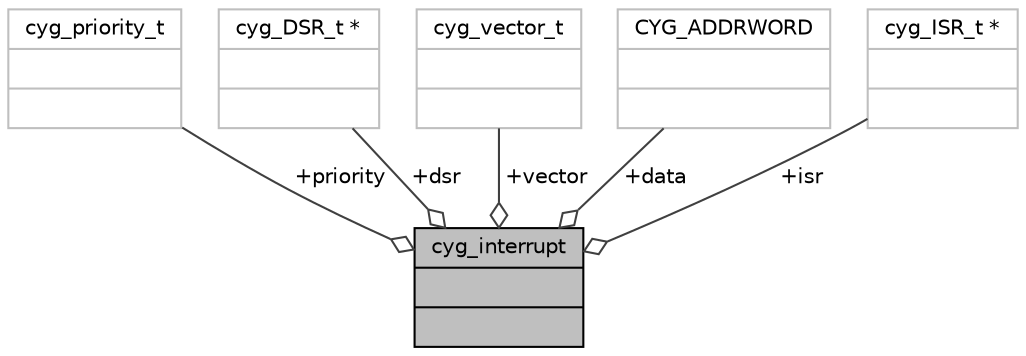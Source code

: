 digraph "cyg_interrupt"
{
  edge [fontname="Helvetica",fontsize="10",labelfontname="Helvetica",labelfontsize="10"];
  node [fontname="Helvetica",fontsize="10",shape=record];
  Node1 [label="{cyg_interrupt\n||}",height=0.2,width=0.4,color="black", fillcolor="grey75", style="filled" fontcolor="black"];
  Node2 -> Node1 [color="grey25",fontsize="10",style="solid",label=" +priority" ,arrowhead="odiamond",fontname="Helvetica"];
  Node2 [label="{cyg_priority_t\n||}",height=0.2,width=0.4,color="grey75", fillcolor="white", style="filled"];
  Node3 -> Node1 [color="grey25",fontsize="10",style="solid",label=" +dsr" ,arrowhead="odiamond",fontname="Helvetica"];
  Node3 [label="{cyg_DSR_t *\n||}",height=0.2,width=0.4,color="grey75", fillcolor="white", style="filled"];
  Node4 -> Node1 [color="grey25",fontsize="10",style="solid",label=" +vector" ,arrowhead="odiamond",fontname="Helvetica"];
  Node4 [label="{cyg_vector_t\n||}",height=0.2,width=0.4,color="grey75", fillcolor="white", style="filled"];
  Node5 -> Node1 [color="grey25",fontsize="10",style="solid",label=" +data" ,arrowhead="odiamond",fontname="Helvetica"];
  Node5 [label="{CYG_ADDRWORD\n||}",height=0.2,width=0.4,color="grey75", fillcolor="white", style="filled"];
  Node6 -> Node1 [color="grey25",fontsize="10",style="solid",label=" +isr" ,arrowhead="odiamond",fontname="Helvetica"];
  Node6 [label="{cyg_ISR_t *\n||}",height=0.2,width=0.4,color="grey75", fillcolor="white", style="filled"];
}
